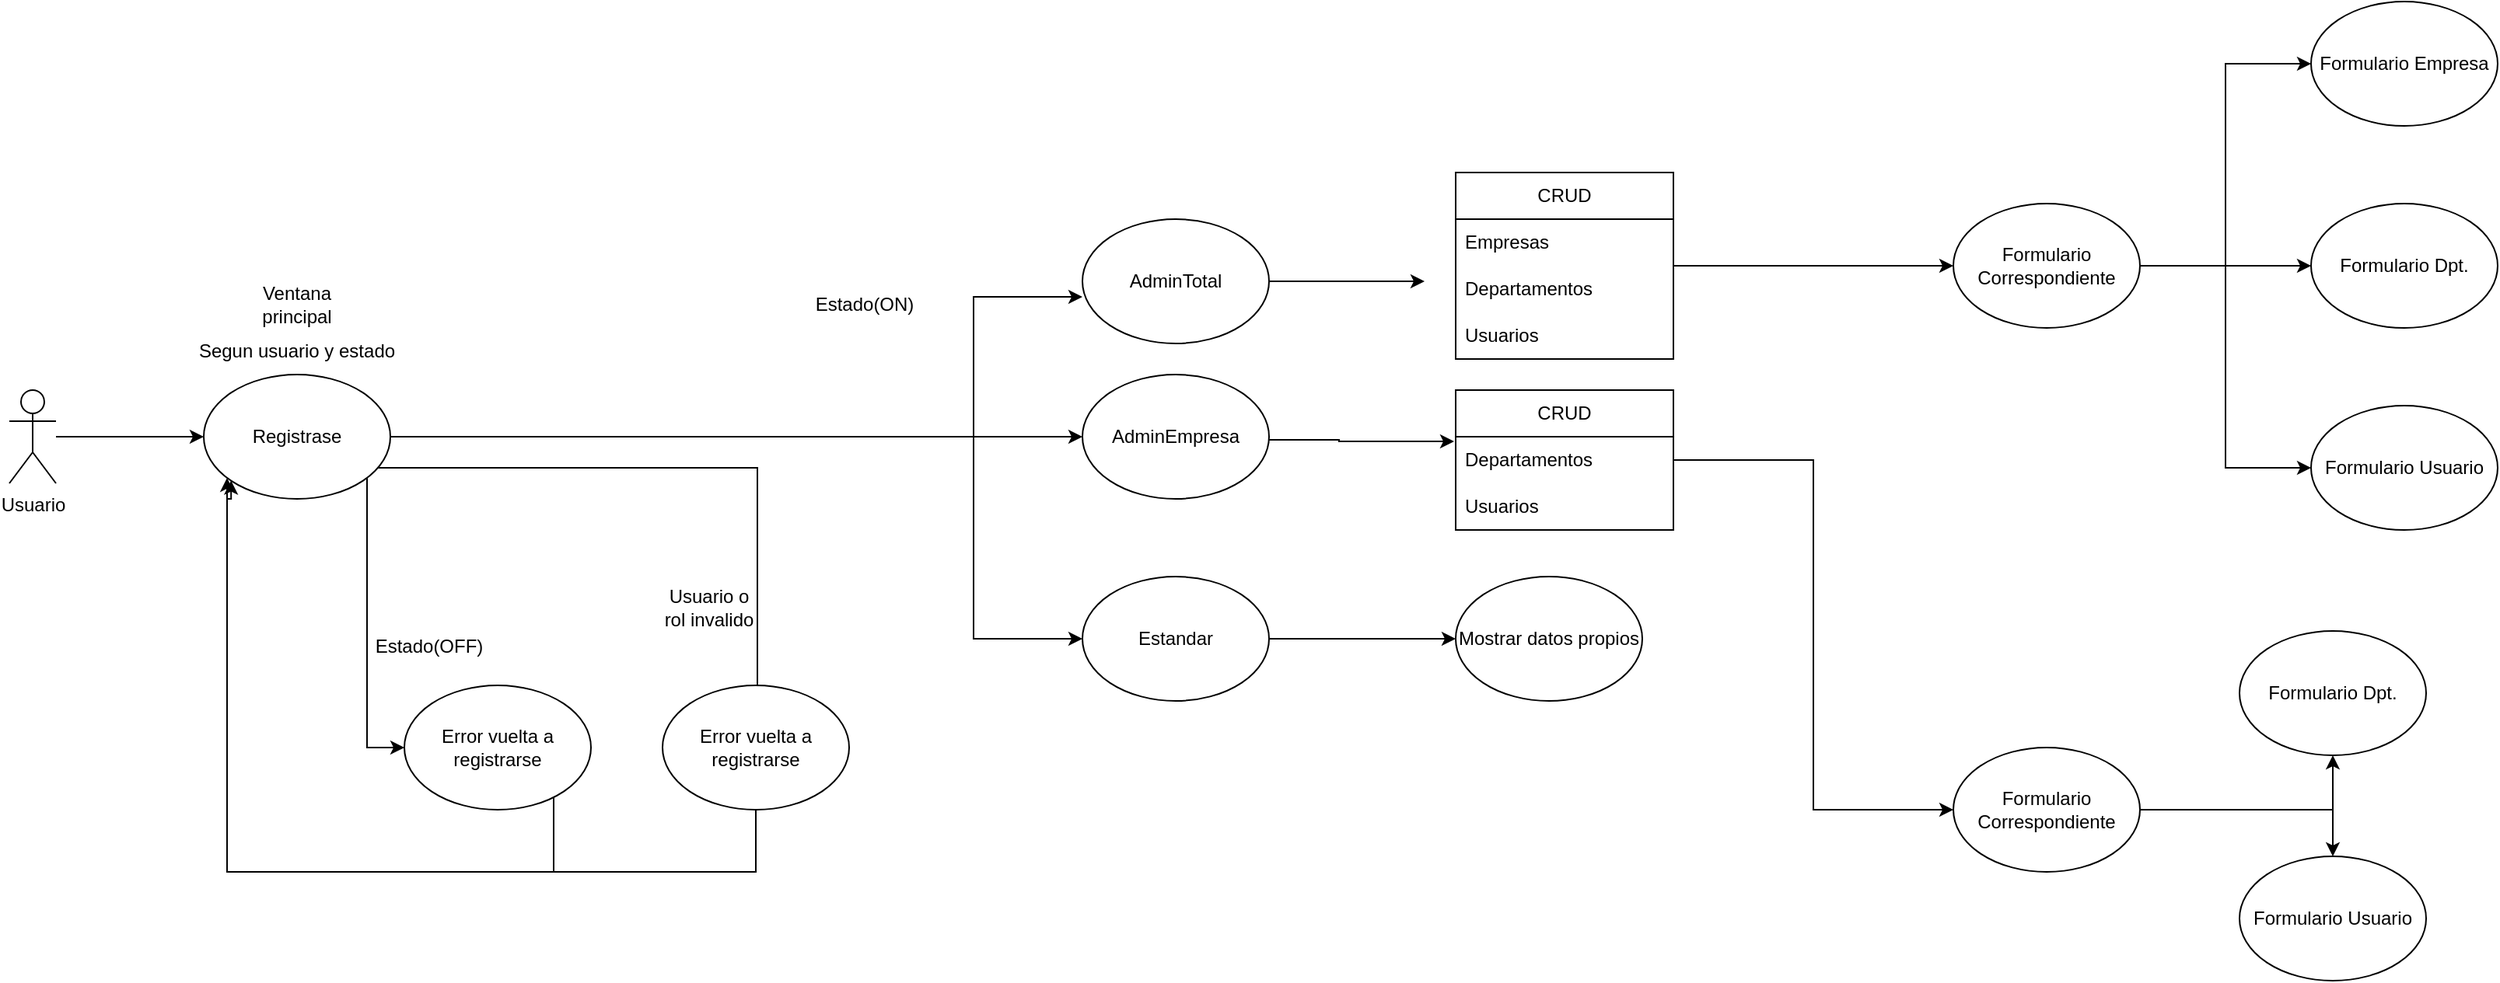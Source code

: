 <mxfile version="27.0.2">
  <diagram name="Página-1" id="i3NYHeb0S6o41UznJsG-">
    <mxGraphModel dx="1426" dy="2010" grid="1" gridSize="10" guides="1" tooltips="1" connect="1" arrows="1" fold="1" page="1" pageScale="1" pageWidth="827" pageHeight="1169" math="0" shadow="0">
      <root>
        <mxCell id="0" />
        <mxCell id="1" parent="0" />
        <mxCell id="0YY-ztf0u6hdwaxtTbcS-1" value="Usuario" style="shape=umlActor;verticalLabelPosition=bottom;verticalAlign=top;html=1;outlineConnect=0;" vertex="1" parent="1">
          <mxGeometry x="100" y="220" width="30" height="60" as="geometry" />
        </mxCell>
        <mxCell id="0YY-ztf0u6hdwaxtTbcS-9" style="edgeStyle=orthogonalEdgeStyle;rounded=0;orthogonalLoop=1;jettySize=auto;html=1;entryX=0;entryY=0.5;entryDx=0;entryDy=0;" edge="1" parent="1" source="0YY-ztf0u6hdwaxtTbcS-5" target="0YY-ztf0u6hdwaxtTbcS-13">
          <mxGeometry relative="1" as="geometry">
            <mxPoint x="440" y="470" as="targetPoint" />
            <Array as="points">
              <mxPoint x="330" y="450" />
            </Array>
          </mxGeometry>
        </mxCell>
        <mxCell id="0YY-ztf0u6hdwaxtTbcS-17" style="edgeStyle=orthogonalEdgeStyle;rounded=0;orthogonalLoop=1;jettySize=auto;html=1;entryX=0;entryY=0.5;entryDx=0;entryDy=0;" edge="1" parent="1" source="0YY-ztf0u6hdwaxtTbcS-5" target="0YY-ztf0u6hdwaxtTbcS-20">
          <mxGeometry relative="1" as="geometry">
            <mxPoint x="660" y="250" as="targetPoint" />
          </mxGeometry>
        </mxCell>
        <mxCell id="0YY-ztf0u6hdwaxtTbcS-23" style="edgeStyle=orthogonalEdgeStyle;rounded=0;orthogonalLoop=1;jettySize=auto;html=1;entryX=0;entryY=0.5;entryDx=0;entryDy=0;" edge="1" parent="1" source="0YY-ztf0u6hdwaxtTbcS-5" target="0YY-ztf0u6hdwaxtTbcS-21">
          <mxGeometry relative="1" as="geometry">
            <Array as="points">
              <mxPoint x="720" y="250" />
              <mxPoint x="720" y="380" />
            </Array>
          </mxGeometry>
        </mxCell>
        <mxCell id="0YY-ztf0u6hdwaxtTbcS-31" style="edgeStyle=orthogonalEdgeStyle;rounded=0;orthogonalLoop=1;jettySize=auto;html=1;" edge="1" parent="1" source="0YY-ztf0u6hdwaxtTbcS-5">
          <mxGeometry relative="1" as="geometry">
            <mxPoint x="580" y="420" as="targetPoint" />
            <Array as="points">
              <mxPoint x="581" y="270" />
            </Array>
          </mxGeometry>
        </mxCell>
        <mxCell id="0YY-ztf0u6hdwaxtTbcS-5" value="Registrase" style="ellipse;whiteSpace=wrap;html=1;" vertex="1" parent="1">
          <mxGeometry x="225" y="210" width="120" height="80" as="geometry" />
        </mxCell>
        <mxCell id="0YY-ztf0u6hdwaxtTbcS-6" style="edgeStyle=orthogonalEdgeStyle;rounded=0;orthogonalLoop=1;jettySize=auto;html=1;entryX=0;entryY=0.5;entryDx=0;entryDy=0;" edge="1" parent="1" source="0YY-ztf0u6hdwaxtTbcS-1" target="0YY-ztf0u6hdwaxtTbcS-5">
          <mxGeometry relative="1" as="geometry" />
        </mxCell>
        <mxCell id="0YY-ztf0u6hdwaxtTbcS-8" value="Ventana principal" style="text;html=1;align=center;verticalAlign=middle;whiteSpace=wrap;rounded=0;" vertex="1" parent="1">
          <mxGeometry x="255" y="150" width="60" height="30" as="geometry" />
        </mxCell>
        <mxCell id="0YY-ztf0u6hdwaxtTbcS-15" style="edgeStyle=orthogonalEdgeStyle;rounded=0;orthogonalLoop=1;jettySize=auto;html=1;entryX=0;entryY=1;entryDx=0;entryDy=0;" edge="1" parent="1" source="0YY-ztf0u6hdwaxtTbcS-13" target="0YY-ztf0u6hdwaxtTbcS-5">
          <mxGeometry relative="1" as="geometry">
            <Array as="points">
              <mxPoint x="450" y="530" />
              <mxPoint x="240" y="530" />
              <mxPoint x="240" y="290" />
              <mxPoint x="243" y="290" />
            </Array>
          </mxGeometry>
        </mxCell>
        <mxCell id="0YY-ztf0u6hdwaxtTbcS-13" value="Error vuelta a registrarse" style="ellipse;whiteSpace=wrap;html=1;" vertex="1" parent="1">
          <mxGeometry x="354" y="410" width="120" height="80" as="geometry" />
        </mxCell>
        <mxCell id="0YY-ztf0u6hdwaxtTbcS-14" value="Segun usuario y estado" style="text;html=1;align=center;verticalAlign=middle;whiteSpace=wrap;rounded=0;" vertex="1" parent="1">
          <mxGeometry x="205" y="180" width="160" height="30" as="geometry" />
        </mxCell>
        <mxCell id="0YY-ztf0u6hdwaxtTbcS-16" value="Estado(OFF)" style="text;html=1;align=center;verticalAlign=middle;whiteSpace=wrap;rounded=0;" vertex="1" parent="1">
          <mxGeometry x="340" y="370" width="60" height="30" as="geometry" />
        </mxCell>
        <mxCell id="0YY-ztf0u6hdwaxtTbcS-18" value="Estado(ON)" style="text;html=1;align=center;verticalAlign=middle;whiteSpace=wrap;rounded=0;" vertex="1" parent="1">
          <mxGeometry x="620" y="150" width="60" height="30" as="geometry" />
        </mxCell>
        <mxCell id="0YY-ztf0u6hdwaxtTbcS-24" style="edgeStyle=orthogonalEdgeStyle;rounded=0;orthogonalLoop=1;jettySize=auto;html=1;" edge="1" parent="1" source="0YY-ztf0u6hdwaxtTbcS-19">
          <mxGeometry relative="1" as="geometry">
            <mxPoint x="1010" y="150" as="targetPoint" />
          </mxGeometry>
        </mxCell>
        <mxCell id="0YY-ztf0u6hdwaxtTbcS-19" value="AdminTotal" style="ellipse;whiteSpace=wrap;html=1;" vertex="1" parent="1">
          <mxGeometry x="790" y="110" width="120" height="80" as="geometry" />
        </mxCell>
        <mxCell id="0YY-ztf0u6hdwaxtTbcS-20" value="AdminEmpresa" style="ellipse;whiteSpace=wrap;html=1;" vertex="1" parent="1">
          <mxGeometry x="790" y="210" width="120" height="80" as="geometry" />
        </mxCell>
        <mxCell id="0YY-ztf0u6hdwaxtTbcS-42" style="edgeStyle=orthogonalEdgeStyle;rounded=0;orthogonalLoop=1;jettySize=auto;html=1;entryX=0;entryY=0.5;entryDx=0;entryDy=0;" edge="1" parent="1" source="0YY-ztf0u6hdwaxtTbcS-21" target="0YY-ztf0u6hdwaxtTbcS-43">
          <mxGeometry relative="1" as="geometry">
            <mxPoint x="1010" y="360" as="targetPoint" />
          </mxGeometry>
        </mxCell>
        <mxCell id="0YY-ztf0u6hdwaxtTbcS-21" value="Estandar" style="ellipse;whiteSpace=wrap;html=1;" vertex="1" parent="1">
          <mxGeometry x="790" y="340" width="120" height="80" as="geometry" />
        </mxCell>
        <mxCell id="0YY-ztf0u6hdwaxtTbcS-22" style="edgeStyle=orthogonalEdgeStyle;rounded=0;orthogonalLoop=1;jettySize=auto;html=1;entryX=0;entryY=0.625;entryDx=0;entryDy=0;entryPerimeter=0;" edge="1" parent="1" source="0YY-ztf0u6hdwaxtTbcS-5" target="0YY-ztf0u6hdwaxtTbcS-19">
          <mxGeometry relative="1" as="geometry">
            <Array as="points">
              <mxPoint x="720" y="250" />
              <mxPoint x="720" y="160" />
            </Array>
          </mxGeometry>
        </mxCell>
        <mxCell id="0YY-ztf0u6hdwaxtTbcS-29" style="edgeStyle=orthogonalEdgeStyle;rounded=0;orthogonalLoop=1;jettySize=auto;html=1;entryX=0;entryY=0.5;entryDx=0;entryDy=0;" edge="1" parent="1" source="0YY-ztf0u6hdwaxtTbcS-25" target="0YY-ztf0u6hdwaxtTbcS-30">
          <mxGeometry relative="1" as="geometry">
            <mxPoint x="1340" y="140" as="targetPoint" />
          </mxGeometry>
        </mxCell>
        <mxCell id="0YY-ztf0u6hdwaxtTbcS-25" value="CRUD" style="swimlane;fontStyle=0;childLayout=stackLayout;horizontal=1;startSize=30;horizontalStack=0;resizeParent=1;resizeParentMax=0;resizeLast=0;collapsible=1;marginBottom=0;whiteSpace=wrap;html=1;" vertex="1" parent="1">
          <mxGeometry x="1030" y="80" width="140" height="120" as="geometry" />
        </mxCell>
        <mxCell id="0YY-ztf0u6hdwaxtTbcS-26" value="Empresas" style="text;strokeColor=none;fillColor=none;align=left;verticalAlign=middle;spacingLeft=4;spacingRight=4;overflow=hidden;points=[[0,0.5],[1,0.5]];portConstraint=eastwest;rotatable=0;whiteSpace=wrap;html=1;" vertex="1" parent="0YY-ztf0u6hdwaxtTbcS-25">
          <mxGeometry y="30" width="140" height="30" as="geometry" />
        </mxCell>
        <mxCell id="0YY-ztf0u6hdwaxtTbcS-27" value="Departamentos" style="text;strokeColor=none;fillColor=none;align=left;verticalAlign=middle;spacingLeft=4;spacingRight=4;overflow=hidden;points=[[0,0.5],[1,0.5]];portConstraint=eastwest;rotatable=0;whiteSpace=wrap;html=1;" vertex="1" parent="0YY-ztf0u6hdwaxtTbcS-25">
          <mxGeometry y="60" width="140" height="30" as="geometry" />
        </mxCell>
        <mxCell id="0YY-ztf0u6hdwaxtTbcS-28" value="Usuarios" style="text;strokeColor=none;fillColor=none;align=left;verticalAlign=middle;spacingLeft=4;spacingRight=4;overflow=hidden;points=[[0,0.5],[1,0.5]];portConstraint=eastwest;rotatable=0;whiteSpace=wrap;html=1;" vertex="1" parent="0YY-ztf0u6hdwaxtTbcS-25">
          <mxGeometry y="90" width="140" height="30" as="geometry" />
        </mxCell>
        <mxCell id="0YY-ztf0u6hdwaxtTbcS-47" style="edgeStyle=orthogonalEdgeStyle;rounded=0;orthogonalLoop=1;jettySize=auto;html=1;entryX=0;entryY=0.5;entryDx=0;entryDy=0;" edge="1" parent="1" source="0YY-ztf0u6hdwaxtTbcS-30" target="0YY-ztf0u6hdwaxtTbcS-44">
          <mxGeometry relative="1" as="geometry" />
        </mxCell>
        <mxCell id="0YY-ztf0u6hdwaxtTbcS-48" style="edgeStyle=orthogonalEdgeStyle;rounded=0;orthogonalLoop=1;jettySize=auto;html=1;entryX=0;entryY=0.5;entryDx=0;entryDy=0;" edge="1" parent="1" source="0YY-ztf0u6hdwaxtTbcS-30" target="0YY-ztf0u6hdwaxtTbcS-45">
          <mxGeometry relative="1" as="geometry" />
        </mxCell>
        <mxCell id="0YY-ztf0u6hdwaxtTbcS-49" style="edgeStyle=orthogonalEdgeStyle;rounded=0;orthogonalLoop=1;jettySize=auto;html=1;entryX=0;entryY=0.5;entryDx=0;entryDy=0;" edge="1" parent="1" source="0YY-ztf0u6hdwaxtTbcS-30" target="0YY-ztf0u6hdwaxtTbcS-46">
          <mxGeometry relative="1" as="geometry" />
        </mxCell>
        <mxCell id="0YY-ztf0u6hdwaxtTbcS-30" value="Formulario Correspondiente" style="ellipse;whiteSpace=wrap;html=1;" vertex="1" parent="1">
          <mxGeometry x="1350" y="100" width="120" height="80" as="geometry" />
        </mxCell>
        <mxCell id="0YY-ztf0u6hdwaxtTbcS-34" style="edgeStyle=orthogonalEdgeStyle;rounded=0;orthogonalLoop=1;jettySize=auto;html=1;" edge="1" parent="1" source="0YY-ztf0u6hdwaxtTbcS-32" target="0YY-ztf0u6hdwaxtTbcS-5">
          <mxGeometry relative="1" as="geometry">
            <Array as="points">
              <mxPoint x="580" y="530" />
              <mxPoint x="240" y="530" />
            </Array>
          </mxGeometry>
        </mxCell>
        <mxCell id="0YY-ztf0u6hdwaxtTbcS-32" value="Error vuelta a registrarse" style="ellipse;whiteSpace=wrap;html=1;" vertex="1" parent="1">
          <mxGeometry x="520" y="410" width="120" height="80" as="geometry" />
        </mxCell>
        <mxCell id="0YY-ztf0u6hdwaxtTbcS-33" value="Usuario o rol invalido" style="text;html=1;align=center;verticalAlign=middle;whiteSpace=wrap;rounded=0;" vertex="1" parent="1">
          <mxGeometry x="520" y="345" width="60" height="30" as="geometry" />
        </mxCell>
        <mxCell id="0YY-ztf0u6hdwaxtTbcS-41" style="edgeStyle=orthogonalEdgeStyle;rounded=0;orthogonalLoop=1;jettySize=auto;html=1;entryX=0;entryY=0.5;entryDx=0;entryDy=0;" edge="1" parent="1" source="0YY-ztf0u6hdwaxtTbcS-35" target="0YY-ztf0u6hdwaxtTbcS-40">
          <mxGeometry relative="1" as="geometry">
            <mxPoint x="1330" y="265" as="targetPoint" />
          </mxGeometry>
        </mxCell>
        <mxCell id="0YY-ztf0u6hdwaxtTbcS-35" value="CRUD" style="swimlane;fontStyle=0;childLayout=stackLayout;horizontal=1;startSize=30;horizontalStack=0;resizeParent=1;resizeParentMax=0;resizeLast=0;collapsible=1;marginBottom=0;whiteSpace=wrap;html=1;" vertex="1" parent="1">
          <mxGeometry x="1030" y="220" width="140" height="90" as="geometry" />
        </mxCell>
        <mxCell id="0YY-ztf0u6hdwaxtTbcS-37" value="Departamentos" style="text;strokeColor=none;fillColor=none;align=left;verticalAlign=middle;spacingLeft=4;spacingRight=4;overflow=hidden;points=[[0,0.5],[1,0.5]];portConstraint=eastwest;rotatable=0;whiteSpace=wrap;html=1;" vertex="1" parent="0YY-ztf0u6hdwaxtTbcS-35">
          <mxGeometry y="30" width="140" height="30" as="geometry" />
        </mxCell>
        <mxCell id="0YY-ztf0u6hdwaxtTbcS-38" value="Usuarios" style="text;strokeColor=none;fillColor=none;align=left;verticalAlign=middle;spacingLeft=4;spacingRight=4;overflow=hidden;points=[[0,0.5],[1,0.5]];portConstraint=eastwest;rotatable=0;whiteSpace=wrap;html=1;" vertex="1" parent="0YY-ztf0u6hdwaxtTbcS-35">
          <mxGeometry y="60" width="140" height="30" as="geometry" />
        </mxCell>
        <mxCell id="0YY-ztf0u6hdwaxtTbcS-39" style="edgeStyle=orthogonalEdgeStyle;rounded=0;orthogonalLoop=1;jettySize=auto;html=1;entryX=-0.007;entryY=0.067;entryDx=0;entryDy=0;entryPerimeter=0;" edge="1" parent="1" source="0YY-ztf0u6hdwaxtTbcS-20">
          <mxGeometry relative="1" as="geometry">
            <mxPoint x="1029.02" y="252.01" as="targetPoint" />
            <Array as="points">
              <mxPoint x="955" y="252" />
              <mxPoint x="955" y="253" />
            </Array>
          </mxGeometry>
        </mxCell>
        <mxCell id="0YY-ztf0u6hdwaxtTbcS-60" style="edgeStyle=orthogonalEdgeStyle;rounded=0;orthogonalLoop=1;jettySize=auto;html=1;entryX=0.5;entryY=1;entryDx=0;entryDy=0;" edge="1" parent="1" source="0YY-ztf0u6hdwaxtTbcS-40" target="0YY-ztf0u6hdwaxtTbcS-57">
          <mxGeometry relative="1" as="geometry" />
        </mxCell>
        <mxCell id="0YY-ztf0u6hdwaxtTbcS-61" style="edgeStyle=orthogonalEdgeStyle;rounded=0;orthogonalLoop=1;jettySize=auto;html=1;entryX=0.5;entryY=0;entryDx=0;entryDy=0;" edge="1" parent="1" source="0YY-ztf0u6hdwaxtTbcS-40" target="0YY-ztf0u6hdwaxtTbcS-59">
          <mxGeometry relative="1" as="geometry" />
        </mxCell>
        <mxCell id="0YY-ztf0u6hdwaxtTbcS-40" value="Formulario Correspondiente" style="ellipse;whiteSpace=wrap;html=1;" vertex="1" parent="1">
          <mxGeometry x="1350" y="450" width="120" height="80" as="geometry" />
        </mxCell>
        <mxCell id="0YY-ztf0u6hdwaxtTbcS-43" value="Mostrar datos propios" style="ellipse;whiteSpace=wrap;html=1;" vertex="1" parent="1">
          <mxGeometry x="1030" y="340" width="120" height="80" as="geometry" />
        </mxCell>
        <mxCell id="0YY-ztf0u6hdwaxtTbcS-44" value="Formulario Empresa" style="ellipse;whiteSpace=wrap;html=1;" vertex="1" parent="1">
          <mxGeometry x="1580" y="-30" width="120" height="80" as="geometry" />
        </mxCell>
        <mxCell id="0YY-ztf0u6hdwaxtTbcS-45" value="Formulario Dpt." style="ellipse;whiteSpace=wrap;html=1;" vertex="1" parent="1">
          <mxGeometry x="1580" y="100" width="120" height="80" as="geometry" />
        </mxCell>
        <mxCell id="0YY-ztf0u6hdwaxtTbcS-46" value="Formulario Usuario" style="ellipse;whiteSpace=wrap;html=1;" vertex="1" parent="1">
          <mxGeometry x="1580" y="230" width="120" height="80" as="geometry" />
        </mxCell>
        <mxCell id="0YY-ztf0u6hdwaxtTbcS-57" value="Formulario Dpt." style="ellipse;whiteSpace=wrap;html=1;" vertex="1" parent="1">
          <mxGeometry x="1534" y="375" width="120" height="80" as="geometry" />
        </mxCell>
        <mxCell id="0YY-ztf0u6hdwaxtTbcS-59" value="Formulario Usuario" style="ellipse;whiteSpace=wrap;html=1;" vertex="1" parent="1">
          <mxGeometry x="1534" y="520" width="120" height="80" as="geometry" />
        </mxCell>
      </root>
    </mxGraphModel>
  </diagram>
</mxfile>
